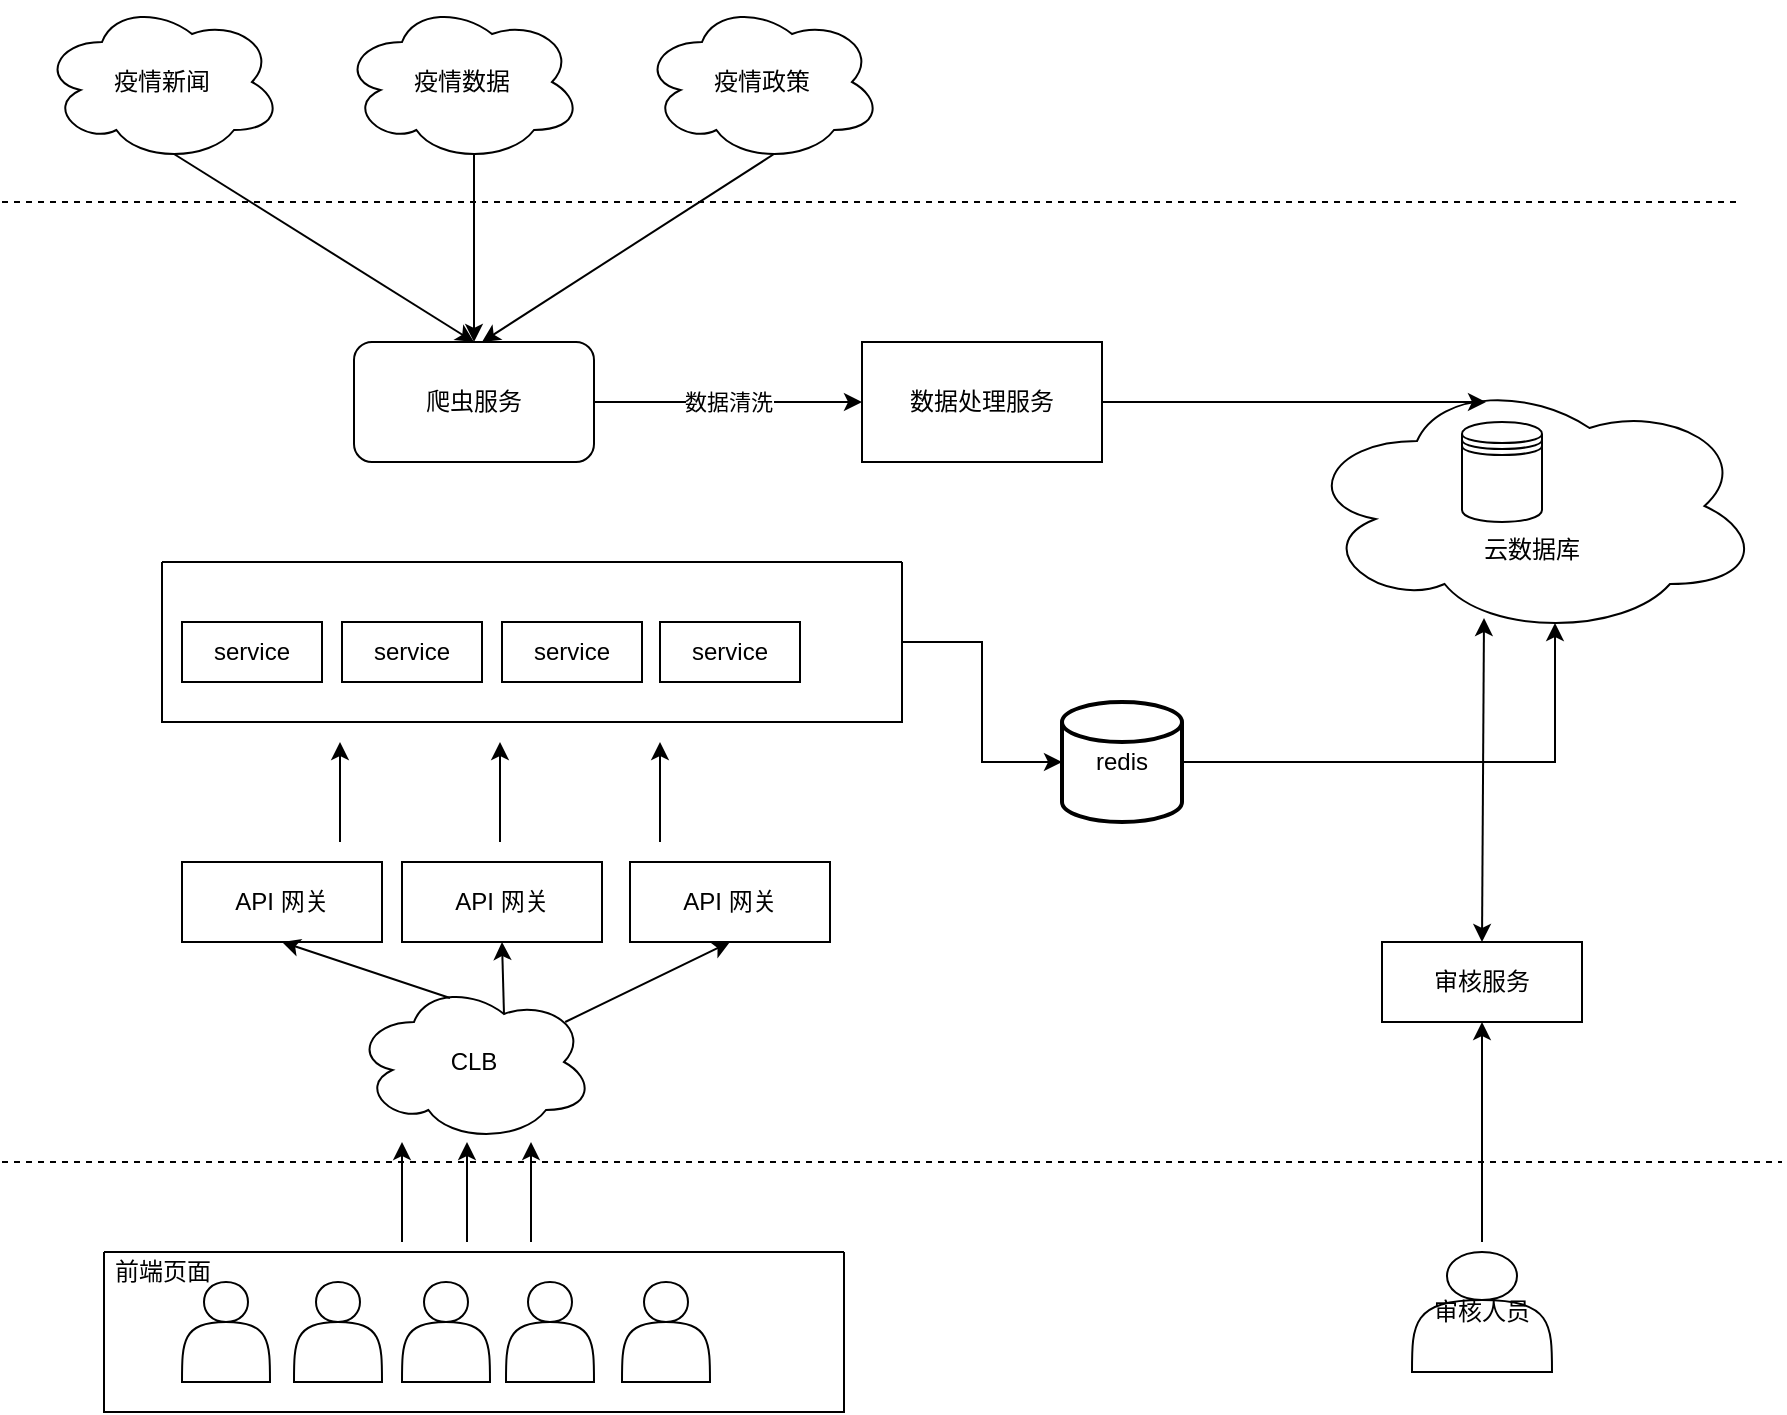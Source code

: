 <mxfile version="14.8.4" type="github">
  <diagram id="dW6FJKauviQKzDM4F4wX" name="Page-1">
    <mxGraphModel dx="1298" dy="809" grid="1" gridSize="10" guides="1" tooltips="1" connect="1" arrows="1" fold="1" page="1" pageScale="1" pageWidth="827" pageHeight="1169" math="0" shadow="0">
      <root>
        <mxCell id="0" />
        <mxCell id="1" parent="0" />
        <mxCell id="pQz34ryBY3EecSFVMVga-1" value="爬虫服务" style="rounded=1;whiteSpace=wrap;html=1;" parent="1" vertex="1">
          <mxGeometry x="176" y="190" width="120" height="60" as="geometry" />
        </mxCell>
        <mxCell id="pQz34ryBY3EecSFVMVga-2" value="疫情新闻" style="ellipse;shape=cloud;whiteSpace=wrap;html=1;" parent="1" vertex="1">
          <mxGeometry x="20" y="20" width="120" height="80" as="geometry" />
        </mxCell>
        <mxCell id="pQz34ryBY3EecSFVMVga-16" style="edgeStyle=orthogonalEdgeStyle;rounded=0;orthogonalLoop=1;jettySize=auto;html=1;exitX=0.55;exitY=0.95;exitDx=0;exitDy=0;exitPerimeter=0;entryX=0.5;entryY=0;entryDx=0;entryDy=0;" parent="1" source="pQz34ryBY3EecSFVMVga-3" target="pQz34ryBY3EecSFVMVga-1" edge="1">
          <mxGeometry relative="1" as="geometry" />
        </mxCell>
        <mxCell id="pQz34ryBY3EecSFVMVga-3" value="疫情数据" style="ellipse;shape=cloud;whiteSpace=wrap;html=1;" parent="1" vertex="1">
          <mxGeometry x="170" y="20" width="120" height="80" as="geometry" />
        </mxCell>
        <mxCell id="pQz34ryBY3EecSFVMVga-4" value="疫情政策" style="ellipse;shape=cloud;whiteSpace=wrap;html=1;" parent="1" vertex="1">
          <mxGeometry x="320" y="20" width="120" height="80" as="geometry" />
        </mxCell>
        <mxCell id="pQz34ryBY3EecSFVMVga-13" value="" style="endArrow=none;dashed=1;html=1;" parent="1" edge="1">
          <mxGeometry width="50" height="50" relative="1" as="geometry">
            <mxPoint y="120" as="sourcePoint" />
            <mxPoint x="870" y="120" as="targetPoint" />
          </mxGeometry>
        </mxCell>
        <mxCell id="pQz34ryBY3EecSFVMVga-14" value="" style="endArrow=classic;html=1;exitX=0.55;exitY=0.95;exitDx=0;exitDy=0;exitPerimeter=0;entryX=0.5;entryY=0;entryDx=0;entryDy=0;" parent="1" source="pQz34ryBY3EecSFVMVga-2" target="pQz34ryBY3EecSFVMVga-1" edge="1">
          <mxGeometry width="50" height="50" relative="1" as="geometry">
            <mxPoint x="300" y="370" as="sourcePoint" />
            <mxPoint x="350" y="320" as="targetPoint" />
          </mxGeometry>
        </mxCell>
        <mxCell id="pQz34ryBY3EecSFVMVga-15" value="" style="endArrow=classic;html=1;exitX=0.55;exitY=0.95;exitDx=0;exitDy=0;exitPerimeter=0;" parent="1" source="pQz34ryBY3EecSFVMVga-4" edge="1">
          <mxGeometry width="50" height="50" relative="1" as="geometry">
            <mxPoint x="300" y="370" as="sourcePoint" />
            <mxPoint x="240" y="190" as="targetPoint" />
            <Array as="points" />
          </mxGeometry>
        </mxCell>
        <mxCell id="pQz34ryBY3EecSFVMVga-18" value="数据处理服务" style="rounded=0;whiteSpace=wrap;html=1;" parent="1" vertex="1">
          <mxGeometry x="430" y="190" width="120" height="60" as="geometry" />
        </mxCell>
        <mxCell id="pQz34ryBY3EecSFVMVga-19" value="数据清洗" style="endArrow=classic;html=1;exitX=1;exitY=0.5;exitDx=0;exitDy=0;entryX=0;entryY=0.5;entryDx=0;entryDy=0;entryPerimeter=0;" parent="1" source="pQz34ryBY3EecSFVMVga-1" target="pQz34ryBY3EecSFVMVga-18" edge="1">
          <mxGeometry relative="1" as="geometry">
            <mxPoint x="270" y="340" as="sourcePoint" />
            <mxPoint x="370" y="340" as="targetPoint" />
          </mxGeometry>
        </mxCell>
        <mxCell id="pQz34ryBY3EecSFVMVga-21" value="CLB" style="ellipse;shape=cloud;whiteSpace=wrap;html=1;" parent="1" vertex="1">
          <mxGeometry x="176" y="510" width="120" height="80" as="geometry" />
        </mxCell>
        <mxCell id="pQz34ryBY3EecSFVMVga-22" value="" style="shape=datastore;whiteSpace=wrap;html=1;" parent="1" vertex="1">
          <mxGeometry x="730" y="230" width="40" height="50" as="geometry" />
        </mxCell>
        <mxCell id="pQz34ryBY3EecSFVMVga-23" value="&lt;br&gt;&lt;br&gt;&lt;br&gt;云数据库" style="ellipse;shape=cloud;whiteSpace=wrap;html=1;align=center;fillColor=none;" parent="1" vertex="1">
          <mxGeometry x="650" y="207" width="230" height="130" as="geometry" />
        </mxCell>
        <mxCell id="pQz34ryBY3EecSFVMVga-24" value="" style="endArrow=classic;html=1;exitX=1;exitY=0.5;exitDx=0;exitDy=0;entryX=0.4;entryY=0.1;entryDx=0;entryDy=0;entryPerimeter=0;" parent="1" source="pQz34ryBY3EecSFVMVga-18" target="pQz34ryBY3EecSFVMVga-23" edge="1">
          <mxGeometry width="50" height="50" relative="1" as="geometry">
            <mxPoint x="300" y="320" as="sourcePoint" />
            <mxPoint x="350" y="270" as="targetPoint" />
          </mxGeometry>
        </mxCell>
        <mxCell id="pQz34ryBY3EecSFVMVga-25" value="API 网关" style="whiteSpace=wrap;html=1;align=center;fillColor=none;" parent="1" vertex="1">
          <mxGeometry x="90" y="450" width="100" height="40" as="geometry" />
        </mxCell>
        <mxCell id="pQz34ryBY3EecSFVMVga-26" value="API 网关" style="whiteSpace=wrap;html=1;align=center;fillColor=none;" parent="1" vertex="1">
          <mxGeometry x="200" y="450" width="100" height="40" as="geometry" />
        </mxCell>
        <mxCell id="pQz34ryBY3EecSFVMVga-27" value="API 网关" style="whiteSpace=wrap;html=1;align=center;fillColor=none;" parent="1" vertex="1">
          <mxGeometry x="314" y="450" width="100" height="40" as="geometry" />
        </mxCell>
        <mxCell id="pQz34ryBY3EecSFVMVga-28" value="" style="endArrow=classic;html=1;exitX=0.4;exitY=0.1;exitDx=0;exitDy=0;exitPerimeter=0;entryX=0.5;entryY=1;entryDx=0;entryDy=0;" parent="1" source="pQz34ryBY3EecSFVMVga-21" target="pQz34ryBY3EecSFVMVga-25" edge="1">
          <mxGeometry width="50" height="50" relative="1" as="geometry">
            <mxPoint x="300" y="380" as="sourcePoint" />
            <mxPoint x="350" y="330" as="targetPoint" />
          </mxGeometry>
        </mxCell>
        <mxCell id="pQz34ryBY3EecSFVMVga-29" value="" style="endArrow=classic;html=1;exitX=0.625;exitY=0.2;exitDx=0;exitDy=0;exitPerimeter=0;entryX=0.5;entryY=1;entryDx=0;entryDy=0;" parent="1" source="pQz34ryBY3EecSFVMVga-21" target="pQz34ryBY3EecSFVMVga-26" edge="1">
          <mxGeometry width="50" height="50" relative="1" as="geometry">
            <mxPoint x="300" y="380" as="sourcePoint" />
            <mxPoint x="350" y="330" as="targetPoint" />
          </mxGeometry>
        </mxCell>
        <mxCell id="pQz34ryBY3EecSFVMVga-31" value="" style="endArrow=classic;html=1;exitX=0.88;exitY=0.25;exitDx=0;exitDy=0;exitPerimeter=0;entryX=0.5;entryY=1;entryDx=0;entryDy=0;" parent="1" source="pQz34ryBY3EecSFVMVga-21" target="pQz34ryBY3EecSFVMVga-27" edge="1">
          <mxGeometry width="50" height="50" relative="1" as="geometry">
            <mxPoint x="300" y="380" as="sourcePoint" />
            <mxPoint x="350" y="330" as="targetPoint" />
          </mxGeometry>
        </mxCell>
        <mxCell id="pQz34ryBY3EecSFVMVga-33" value="service" style="whiteSpace=wrap;html=1;align=center;fillColor=none;" parent="1" vertex="1">
          <mxGeometry x="90" y="330" width="70" height="30" as="geometry" />
        </mxCell>
        <mxCell id="pQz34ryBY3EecSFVMVga-36" value="service" style="whiteSpace=wrap;html=1;align=center;fillColor=none;" parent="1" vertex="1">
          <mxGeometry x="170" y="330" width="70" height="30" as="geometry" />
        </mxCell>
        <mxCell id="pQz34ryBY3EecSFVMVga-37" value="service" style="whiteSpace=wrap;html=1;align=center;fillColor=none;" parent="1" vertex="1">
          <mxGeometry x="250" y="330" width="70" height="30" as="geometry" />
        </mxCell>
        <mxCell id="pQz34ryBY3EecSFVMVga-38" value="service" style="whiteSpace=wrap;html=1;align=center;fillColor=none;" parent="1" vertex="1">
          <mxGeometry x="329" y="330" width="70" height="30" as="geometry" />
        </mxCell>
        <mxCell id="pQz34ryBY3EecSFVMVga-49" style="edgeStyle=orthogonalEdgeStyle;rounded=0;orthogonalLoop=1;jettySize=auto;html=1;exitX=1;exitY=0.5;exitDx=0;exitDy=0;entryX=0;entryY=0.5;entryDx=0;entryDy=0;entryPerimeter=0;" parent="1" source="pQz34ryBY3EecSFVMVga-39" target="pQz34ryBY3EecSFVMVga-45" edge="1">
          <mxGeometry relative="1" as="geometry" />
        </mxCell>
        <mxCell id="pQz34ryBY3EecSFVMVga-39" value="" style="swimlane;startSize=0;fillColor=none;" parent="1" vertex="1">
          <mxGeometry x="80" y="300" width="370" height="80" as="geometry">
            <mxRectangle x="80" y="300" width="50" height="40" as="alternateBounds" />
          </mxGeometry>
        </mxCell>
        <mxCell id="pQz34ryBY3EecSFVMVga-41" value="" style="endArrow=classic;html=1;" parent="1" edge="1">
          <mxGeometry width="50" height="50" relative="1" as="geometry">
            <mxPoint x="249" y="440" as="sourcePoint" />
            <mxPoint x="249" y="390" as="targetPoint" />
          </mxGeometry>
        </mxCell>
        <mxCell id="pQz34ryBY3EecSFVMVga-42" value="" style="endArrow=classic;html=1;" parent="1" edge="1">
          <mxGeometry width="50" height="50" relative="1" as="geometry">
            <mxPoint x="169" y="440" as="sourcePoint" />
            <mxPoint x="169" y="390" as="targetPoint" />
          </mxGeometry>
        </mxCell>
        <mxCell id="pQz34ryBY3EecSFVMVga-43" value="" style="endArrow=classic;html=1;" parent="1" edge="1">
          <mxGeometry width="50" height="50" relative="1" as="geometry">
            <mxPoint x="329" y="440" as="sourcePoint" />
            <mxPoint x="329" y="390" as="targetPoint" />
          </mxGeometry>
        </mxCell>
        <mxCell id="pQz34ryBY3EecSFVMVga-47" style="edgeStyle=orthogonalEdgeStyle;rounded=0;orthogonalLoop=1;jettySize=auto;html=1;exitX=1;exitY=0.5;exitDx=0;exitDy=0;exitPerimeter=0;entryX=0.55;entryY=0.95;entryDx=0;entryDy=0;entryPerimeter=0;" parent="1" source="pQz34ryBY3EecSFVMVga-45" target="pQz34ryBY3EecSFVMVga-23" edge="1">
          <mxGeometry relative="1" as="geometry" />
        </mxCell>
        <mxCell id="pQz34ryBY3EecSFVMVga-45" value="redis" style="strokeWidth=2;html=1;shape=mxgraph.flowchart.database;whiteSpace=wrap;fillColor=none;" parent="1" vertex="1">
          <mxGeometry x="530" y="370" width="60" height="60" as="geometry" />
        </mxCell>
        <mxCell id="pQz34ryBY3EecSFVMVga-58" value="" style="endArrow=none;dashed=1;html=1;" parent="1" edge="1">
          <mxGeometry width="50" height="50" relative="1" as="geometry">
            <mxPoint y="600" as="sourcePoint" />
            <mxPoint x="890" y="600" as="targetPoint" />
          </mxGeometry>
        </mxCell>
        <mxCell id="pQz34ryBY3EecSFVMVga-62" value="审核服务" style="whiteSpace=wrap;html=1;align=center;fillColor=none;" parent="1" vertex="1">
          <mxGeometry x="690" y="490" width="100" height="40" as="geometry" />
        </mxCell>
        <mxCell id="pQz34ryBY3EecSFVMVga-63" value="" style="endArrow=classic;startArrow=classic;html=1;exitX=0.5;exitY=0;exitDx=0;exitDy=0;" parent="1" source="pQz34ryBY3EecSFVMVga-62" edge="1">
          <mxGeometry width="50" height="50" relative="1" as="geometry">
            <mxPoint x="300" y="430" as="sourcePoint" />
            <mxPoint x="741" y="328" as="targetPoint" />
          </mxGeometry>
        </mxCell>
        <mxCell id="pQz34ryBY3EecSFVMVga-64" value="" style="shape=actor;whiteSpace=wrap;html=1;fillColor=none;" parent="1" vertex="1">
          <mxGeometry x="90" y="660" width="44" height="50" as="geometry" />
        </mxCell>
        <mxCell id="pQz34ryBY3EecSFVMVga-65" value="" style="shape=actor;whiteSpace=wrap;html=1;fillColor=none;" parent="1" vertex="1">
          <mxGeometry x="146" y="660" width="44" height="50" as="geometry" />
        </mxCell>
        <mxCell id="pQz34ryBY3EecSFVMVga-66" value="" style="shape=actor;whiteSpace=wrap;html=1;fillColor=none;" parent="1" vertex="1">
          <mxGeometry x="200" y="660" width="44" height="50" as="geometry" />
        </mxCell>
        <mxCell id="pQz34ryBY3EecSFVMVga-67" value="" style="shape=actor;whiteSpace=wrap;html=1;fillColor=none;" parent="1" vertex="1">
          <mxGeometry x="252" y="660" width="44" height="50" as="geometry" />
        </mxCell>
        <mxCell id="pQz34ryBY3EecSFVMVga-68" value="" style="shape=actor;whiteSpace=wrap;html=1;fillColor=none;" parent="1" vertex="1">
          <mxGeometry x="310" y="660" width="44" height="50" as="geometry" />
        </mxCell>
        <mxCell id="pQz34ryBY3EecSFVMVga-71" value="" style="swimlane;startSize=0;fillColor=none;" parent="1" vertex="1">
          <mxGeometry x="51" y="645" width="370" height="80" as="geometry">
            <mxRectangle x="80" y="300" width="50" height="40" as="alternateBounds" />
          </mxGeometry>
        </mxCell>
        <mxCell id="pQz34ryBY3EecSFVMVga-72" value="前端页面" style="text;html=1;align=center;verticalAlign=middle;resizable=0;points=[];autosize=1;strokeColor=none;" parent="1" vertex="1">
          <mxGeometry x="50" y="645" width="60" height="20" as="geometry" />
        </mxCell>
        <mxCell id="pQz34ryBY3EecSFVMVga-73" value="审核人员" style="shape=actor;whiteSpace=wrap;html=1;fillColor=none;" parent="1" vertex="1">
          <mxGeometry x="705" y="645" width="70" height="60" as="geometry" />
        </mxCell>
        <mxCell id="pQz34ryBY3EecSFVMVga-74" value="" style="endArrow=classic;html=1;entryX=0.5;entryY=1;entryDx=0;entryDy=0;" parent="1" target="pQz34ryBY3EecSFVMVga-62" edge="1">
          <mxGeometry width="50" height="50" relative="1" as="geometry">
            <mxPoint x="740" y="640" as="sourcePoint" />
            <mxPoint x="350" y="370" as="targetPoint" />
          </mxGeometry>
        </mxCell>
        <mxCell id="pQz34ryBY3EecSFVMVga-75" value="" style="endArrow=classic;html=1;" parent="1" edge="1">
          <mxGeometry width="50" height="50" relative="1" as="geometry">
            <mxPoint x="200" y="640" as="sourcePoint" />
            <mxPoint x="200" y="590" as="targetPoint" />
          </mxGeometry>
        </mxCell>
        <mxCell id="pQz34ryBY3EecSFVMVga-76" value="" style="endArrow=classic;html=1;" parent="1" edge="1">
          <mxGeometry width="50" height="50" relative="1" as="geometry">
            <mxPoint x="232.5" y="640" as="sourcePoint" />
            <mxPoint x="232.5" y="590" as="targetPoint" />
          </mxGeometry>
        </mxCell>
        <mxCell id="pQz34ryBY3EecSFVMVga-77" value="" style="endArrow=classic;html=1;" parent="1" edge="1">
          <mxGeometry width="50" height="50" relative="1" as="geometry">
            <mxPoint x="264.5" y="640" as="sourcePoint" />
            <mxPoint x="264.5" y="590" as="targetPoint" />
          </mxGeometry>
        </mxCell>
      </root>
    </mxGraphModel>
  </diagram>
</mxfile>
